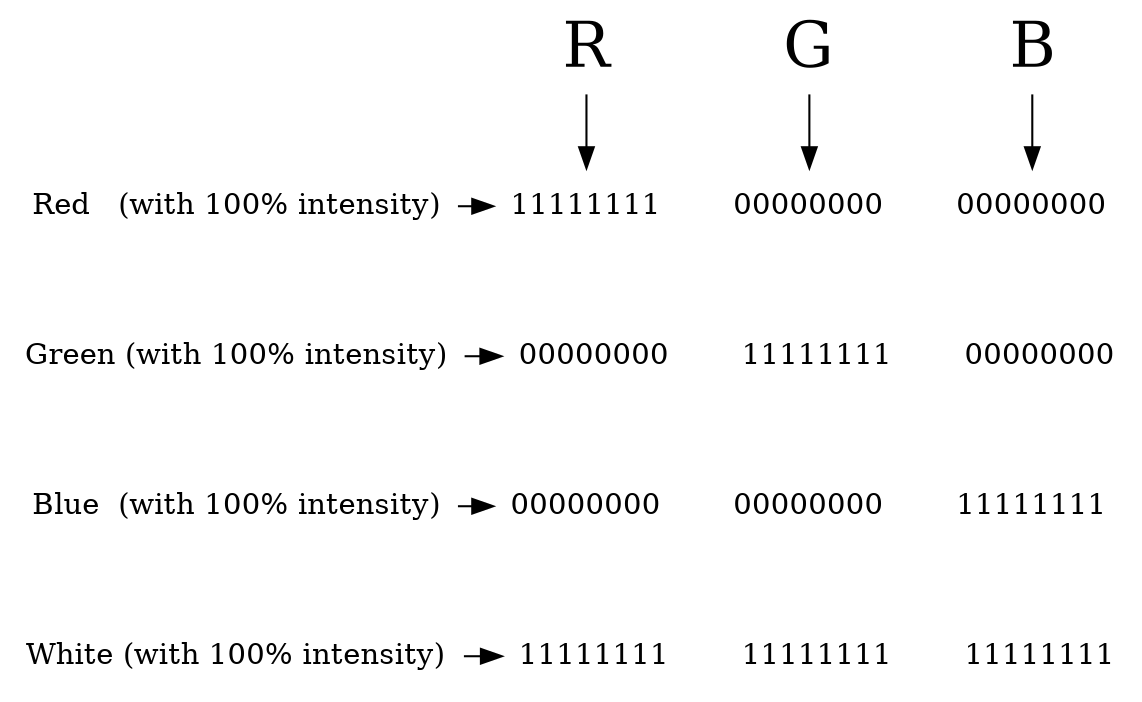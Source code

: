 digraph G {
    node [shape=plaintext];

    R [fontsize=30];
    G [fontsize=30];
    B [fontsize=30];

    R -> rr
    G -> rg
    B -> rb

    rr [label="11111111"];
    rg [label="00000000"];
    rb [label="00000000"];

    gr [label="00000000"];
    gg [label="11111111"];
    gb [label="00000000"];

    br [label="00000000"];
    bg [label="00000000"];
    bb [label="11111111"];

    wr [label="11111111"];
    wg [label="11111111"];
    wb [label="11111111"];

    {rank=same; Red rr rg rb}
    {rank=same  Green gr gg gb}
    {rank=same  Blue br bg bb}
    {rank=same  White wr wg wb}

    Red -> Green -> Blue -> White [style=invis]

    rr -> rg -> rb [style=invis];
    gr -> gg -> gb [style=invis];
    br -> bg -> bb [style=invis];
    wr -> wg -> wb [style=invis];

    Red   [label="Red   (with 100% intensity)"];
    Green [label="Green (with 100% intensity)"]
    Blue  [label="Blue  (with 100% intensity)"] ;
    White [label="White (with 100% intensity)"] ;

    Red -> rr;
    Green -> gr;
    Blue -> br
    White -> wr

}